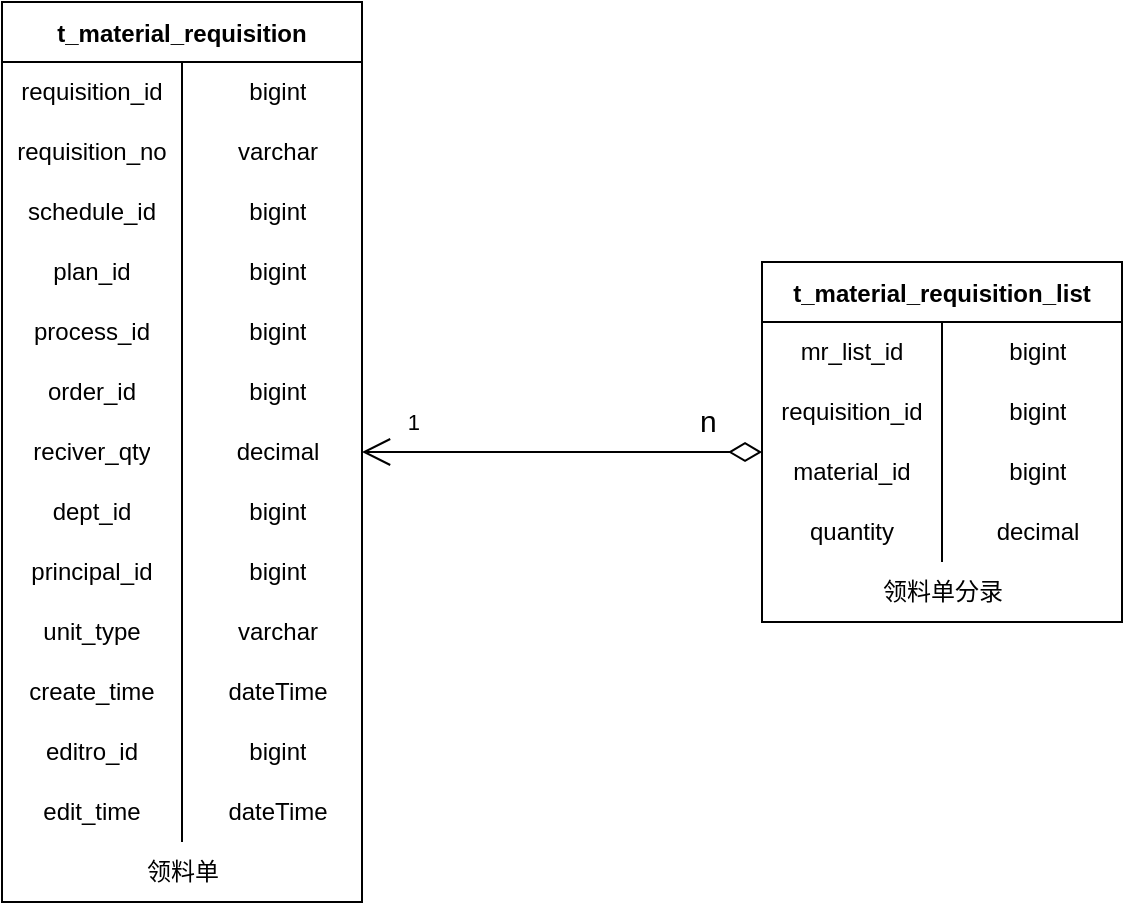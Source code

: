 <mxfile version="20.0.4" type="github">
  <diagram id="xlohX5uGrIqMuey9pC1b" name="第 1 页">
    <mxGraphModel dx="1422" dy="786" grid="1" gridSize="10" guides="1" tooltips="1" connect="1" arrows="1" fold="1" page="1" pageScale="1" pageWidth="1654" pageHeight="2336" math="0" shadow="0">
      <root>
        <mxCell id="0" />
        <mxCell id="1" parent="0" />
        <mxCell id="ZMJ4QWcKe9mKEY3MmXeL-38" value="t_material_requisition" style="shape=table;startSize=30;container=1;collapsible=0;childLayout=tableLayout;fixedRows=1;rowLines=0;fontStyle=1;" vertex="1" parent="1">
          <mxGeometry x="500" y="1350" width="180" height="450" as="geometry" />
        </mxCell>
        <mxCell id="ZMJ4QWcKe9mKEY3MmXeL-39" value="" style="shape=tableRow;horizontal=0;startSize=0;swimlaneHead=0;swimlaneBody=0;top=0;left=0;bottom=0;right=0;collapsible=0;dropTarget=0;fillColor=none;points=[[0,0.5],[1,0.5]];portConstraint=eastwest;align=center;" vertex="1" parent="ZMJ4QWcKe9mKEY3MmXeL-38">
          <mxGeometry y="30" width="180" height="30" as="geometry" />
        </mxCell>
        <mxCell id="ZMJ4QWcKe9mKEY3MmXeL-40" value="requisition_id" style="shape=partialRectangle;html=1;whiteSpace=wrap;connectable=0;fillColor=none;top=0;left=0;bottom=0;right=0;overflow=hidden;pointerEvents=1;" vertex="1" parent="ZMJ4QWcKe9mKEY3MmXeL-39">
          <mxGeometry width="90" height="30" as="geometry">
            <mxRectangle width="90" height="30" as="alternateBounds" />
          </mxGeometry>
        </mxCell>
        <mxCell id="ZMJ4QWcKe9mKEY3MmXeL-41" value="bigint" style="shape=partialRectangle;html=1;whiteSpace=wrap;connectable=0;fillColor=none;top=0;left=0;bottom=0;right=0;align=center;spacingLeft=6;overflow=hidden;" vertex="1" parent="ZMJ4QWcKe9mKEY3MmXeL-39">
          <mxGeometry x="90" width="90" height="30" as="geometry">
            <mxRectangle width="90" height="30" as="alternateBounds" />
          </mxGeometry>
        </mxCell>
        <mxCell id="ZMJ4QWcKe9mKEY3MmXeL-42" value="" style="shape=tableRow;horizontal=0;startSize=0;swimlaneHead=0;swimlaneBody=0;top=0;left=0;bottom=0;right=0;collapsible=0;dropTarget=0;fillColor=none;points=[[0,0.5],[1,0.5]];portConstraint=eastwest;" vertex="1" parent="ZMJ4QWcKe9mKEY3MmXeL-38">
          <mxGeometry y="60" width="180" height="30" as="geometry" />
        </mxCell>
        <mxCell id="ZMJ4QWcKe9mKEY3MmXeL-43" value="requisition_no" style="shape=partialRectangle;html=1;whiteSpace=wrap;connectable=0;fillColor=none;top=0;left=0;bottom=0;right=0;overflow=hidden;" vertex="1" parent="ZMJ4QWcKe9mKEY3MmXeL-42">
          <mxGeometry width="90" height="30" as="geometry">
            <mxRectangle width="90" height="30" as="alternateBounds" />
          </mxGeometry>
        </mxCell>
        <mxCell id="ZMJ4QWcKe9mKEY3MmXeL-44" value="varchar" style="shape=partialRectangle;html=1;whiteSpace=wrap;connectable=0;fillColor=none;top=0;left=0;bottom=0;right=0;align=center;spacingLeft=6;overflow=hidden;" vertex="1" parent="ZMJ4QWcKe9mKEY3MmXeL-42">
          <mxGeometry x="90" width="90" height="30" as="geometry">
            <mxRectangle width="90" height="30" as="alternateBounds" />
          </mxGeometry>
        </mxCell>
        <mxCell id="ZMJ4QWcKe9mKEY3MmXeL-45" value="" style="shape=tableRow;horizontal=0;startSize=0;swimlaneHead=0;swimlaneBody=0;top=0;left=0;bottom=0;right=0;collapsible=0;dropTarget=0;fillColor=none;points=[[0,0.5],[1,0.5]];portConstraint=eastwest;" vertex="1" parent="ZMJ4QWcKe9mKEY3MmXeL-38">
          <mxGeometry y="90" width="180" height="30" as="geometry" />
        </mxCell>
        <mxCell id="ZMJ4QWcKe9mKEY3MmXeL-46" value="schedule_id" style="shape=partialRectangle;html=1;whiteSpace=wrap;connectable=0;fillColor=none;top=0;left=0;bottom=0;right=0;overflow=hidden;" vertex="1" parent="ZMJ4QWcKe9mKEY3MmXeL-45">
          <mxGeometry width="90" height="30" as="geometry">
            <mxRectangle width="90" height="30" as="alternateBounds" />
          </mxGeometry>
        </mxCell>
        <mxCell id="ZMJ4QWcKe9mKEY3MmXeL-47" value="bigint" style="shape=partialRectangle;html=1;whiteSpace=wrap;connectable=0;fillColor=none;top=0;left=0;bottom=0;right=0;align=center;spacingLeft=6;overflow=hidden;" vertex="1" parent="ZMJ4QWcKe9mKEY3MmXeL-45">
          <mxGeometry x="90" width="90" height="30" as="geometry">
            <mxRectangle width="90" height="30" as="alternateBounds" />
          </mxGeometry>
        </mxCell>
        <mxCell id="ZMJ4QWcKe9mKEY3MmXeL-48" style="shape=tableRow;horizontal=0;startSize=0;swimlaneHead=0;swimlaneBody=0;top=0;left=0;bottom=0;right=0;collapsible=0;dropTarget=0;fillColor=none;points=[[0,0.5],[1,0.5]];portConstraint=eastwest;" vertex="1" parent="ZMJ4QWcKe9mKEY3MmXeL-38">
          <mxGeometry y="120" width="180" height="30" as="geometry" />
        </mxCell>
        <mxCell id="ZMJ4QWcKe9mKEY3MmXeL-49" value="plan_id" style="shape=partialRectangle;html=1;whiteSpace=wrap;connectable=0;fillColor=none;top=0;left=0;bottom=0;right=0;overflow=hidden;" vertex="1" parent="ZMJ4QWcKe9mKEY3MmXeL-48">
          <mxGeometry width="90" height="30" as="geometry">
            <mxRectangle width="90" height="30" as="alternateBounds" />
          </mxGeometry>
        </mxCell>
        <mxCell id="ZMJ4QWcKe9mKEY3MmXeL-50" value="bigint" style="shape=partialRectangle;html=1;whiteSpace=wrap;connectable=0;fillColor=none;top=0;left=0;bottom=0;right=0;align=center;spacingLeft=6;overflow=hidden;" vertex="1" parent="ZMJ4QWcKe9mKEY3MmXeL-48">
          <mxGeometry x="90" width="90" height="30" as="geometry">
            <mxRectangle width="90" height="30" as="alternateBounds" />
          </mxGeometry>
        </mxCell>
        <mxCell id="ZMJ4QWcKe9mKEY3MmXeL-51" style="shape=tableRow;horizontal=0;startSize=0;swimlaneHead=0;swimlaneBody=0;top=0;left=0;bottom=0;right=0;collapsible=0;dropTarget=0;fillColor=none;points=[[0,0.5],[1,0.5]];portConstraint=eastwest;" vertex="1" parent="ZMJ4QWcKe9mKEY3MmXeL-38">
          <mxGeometry y="150" width="180" height="30" as="geometry" />
        </mxCell>
        <mxCell id="ZMJ4QWcKe9mKEY3MmXeL-52" value="process_id" style="shape=partialRectangle;html=1;whiteSpace=wrap;connectable=0;fillColor=none;top=0;left=0;bottom=0;right=0;overflow=hidden;" vertex="1" parent="ZMJ4QWcKe9mKEY3MmXeL-51">
          <mxGeometry width="90" height="30" as="geometry">
            <mxRectangle width="90" height="30" as="alternateBounds" />
          </mxGeometry>
        </mxCell>
        <mxCell id="ZMJ4QWcKe9mKEY3MmXeL-53" value="bigint" style="shape=partialRectangle;html=1;whiteSpace=wrap;connectable=0;fillColor=none;top=0;left=0;bottom=0;right=0;align=center;spacingLeft=6;overflow=hidden;" vertex="1" parent="ZMJ4QWcKe9mKEY3MmXeL-51">
          <mxGeometry x="90" width="90" height="30" as="geometry">
            <mxRectangle width="90" height="30" as="alternateBounds" />
          </mxGeometry>
        </mxCell>
        <mxCell id="ZMJ4QWcKe9mKEY3MmXeL-54" style="shape=tableRow;horizontal=0;startSize=0;swimlaneHead=0;swimlaneBody=0;top=0;left=0;bottom=0;right=0;collapsible=0;dropTarget=0;fillColor=none;points=[[0,0.5],[1,0.5]];portConstraint=eastwest;" vertex="1" parent="ZMJ4QWcKe9mKEY3MmXeL-38">
          <mxGeometry y="180" width="180" height="30" as="geometry" />
        </mxCell>
        <mxCell id="ZMJ4QWcKe9mKEY3MmXeL-55" value="order_id" style="shape=partialRectangle;html=1;whiteSpace=wrap;connectable=0;fillColor=none;top=0;left=0;bottom=0;right=0;overflow=hidden;" vertex="1" parent="ZMJ4QWcKe9mKEY3MmXeL-54">
          <mxGeometry width="90" height="30" as="geometry">
            <mxRectangle width="90" height="30" as="alternateBounds" />
          </mxGeometry>
        </mxCell>
        <mxCell id="ZMJ4QWcKe9mKEY3MmXeL-56" value="bigint" style="shape=partialRectangle;html=1;whiteSpace=wrap;connectable=0;fillColor=none;top=0;left=0;bottom=0;right=0;align=center;spacingLeft=6;overflow=hidden;" vertex="1" parent="ZMJ4QWcKe9mKEY3MmXeL-54">
          <mxGeometry x="90" width="90" height="30" as="geometry">
            <mxRectangle width="90" height="30" as="alternateBounds" />
          </mxGeometry>
        </mxCell>
        <mxCell id="ZMJ4QWcKe9mKEY3MmXeL-57" style="shape=tableRow;horizontal=0;startSize=0;swimlaneHead=0;swimlaneBody=0;top=0;left=0;bottom=0;right=0;collapsible=0;dropTarget=0;fillColor=none;points=[[0,0.5],[1,0.5]];portConstraint=eastwest;" vertex="1" parent="ZMJ4QWcKe9mKEY3MmXeL-38">
          <mxGeometry y="210" width="180" height="30" as="geometry" />
        </mxCell>
        <mxCell id="ZMJ4QWcKe9mKEY3MmXeL-58" value="reciver_qty" style="shape=partialRectangle;html=1;whiteSpace=wrap;connectable=0;fillColor=none;top=0;left=0;bottom=0;right=0;overflow=hidden;" vertex="1" parent="ZMJ4QWcKe9mKEY3MmXeL-57">
          <mxGeometry width="90" height="30" as="geometry">
            <mxRectangle width="90" height="30" as="alternateBounds" />
          </mxGeometry>
        </mxCell>
        <mxCell id="ZMJ4QWcKe9mKEY3MmXeL-59" value="decimal" style="shape=partialRectangle;html=1;whiteSpace=wrap;connectable=0;fillColor=none;top=0;left=0;bottom=0;right=0;align=center;spacingLeft=6;overflow=hidden;" vertex="1" parent="ZMJ4QWcKe9mKEY3MmXeL-57">
          <mxGeometry x="90" width="90" height="30" as="geometry">
            <mxRectangle width="90" height="30" as="alternateBounds" />
          </mxGeometry>
        </mxCell>
        <mxCell id="ZMJ4QWcKe9mKEY3MmXeL-60" style="shape=tableRow;horizontal=0;startSize=0;swimlaneHead=0;swimlaneBody=0;top=0;left=0;bottom=0;right=0;collapsible=0;dropTarget=0;fillColor=none;points=[[0,0.5],[1,0.5]];portConstraint=eastwest;" vertex="1" parent="ZMJ4QWcKe9mKEY3MmXeL-38">
          <mxGeometry y="240" width="180" height="30" as="geometry" />
        </mxCell>
        <mxCell id="ZMJ4QWcKe9mKEY3MmXeL-61" value="dept_id" style="shape=partialRectangle;html=1;whiteSpace=wrap;connectable=0;fillColor=none;top=0;left=0;bottom=0;right=0;overflow=hidden;" vertex="1" parent="ZMJ4QWcKe9mKEY3MmXeL-60">
          <mxGeometry width="90" height="30" as="geometry">
            <mxRectangle width="90" height="30" as="alternateBounds" />
          </mxGeometry>
        </mxCell>
        <mxCell id="ZMJ4QWcKe9mKEY3MmXeL-62" value="bigint" style="shape=partialRectangle;html=1;whiteSpace=wrap;connectable=0;fillColor=none;top=0;left=0;bottom=0;right=0;align=center;spacingLeft=6;overflow=hidden;" vertex="1" parent="ZMJ4QWcKe9mKEY3MmXeL-60">
          <mxGeometry x="90" width="90" height="30" as="geometry">
            <mxRectangle width="90" height="30" as="alternateBounds" />
          </mxGeometry>
        </mxCell>
        <mxCell id="ZMJ4QWcKe9mKEY3MmXeL-63" style="shape=tableRow;horizontal=0;startSize=0;swimlaneHead=0;swimlaneBody=0;top=0;left=0;bottom=0;right=0;collapsible=0;dropTarget=0;fillColor=none;points=[[0,0.5],[1,0.5]];portConstraint=eastwest;" vertex="1" parent="ZMJ4QWcKe9mKEY3MmXeL-38">
          <mxGeometry y="270" width="180" height="30" as="geometry" />
        </mxCell>
        <mxCell id="ZMJ4QWcKe9mKEY3MmXeL-64" value="principal_id" style="shape=partialRectangle;html=1;whiteSpace=wrap;connectable=0;fillColor=none;top=0;left=0;bottom=0;right=0;overflow=hidden;" vertex="1" parent="ZMJ4QWcKe9mKEY3MmXeL-63">
          <mxGeometry width="90" height="30" as="geometry">
            <mxRectangle width="90" height="30" as="alternateBounds" />
          </mxGeometry>
        </mxCell>
        <mxCell id="ZMJ4QWcKe9mKEY3MmXeL-65" value="bigint" style="shape=partialRectangle;html=1;whiteSpace=wrap;connectable=0;fillColor=none;top=0;left=0;bottom=0;right=0;align=center;spacingLeft=6;overflow=hidden;" vertex="1" parent="ZMJ4QWcKe9mKEY3MmXeL-63">
          <mxGeometry x="90" width="90" height="30" as="geometry">
            <mxRectangle width="90" height="30" as="alternateBounds" />
          </mxGeometry>
        </mxCell>
        <mxCell id="ZMJ4QWcKe9mKEY3MmXeL-66" style="shape=tableRow;horizontal=0;startSize=0;swimlaneHead=0;swimlaneBody=0;top=0;left=0;bottom=0;right=0;collapsible=0;dropTarget=0;fillColor=none;points=[[0,0.5],[1,0.5]];portConstraint=eastwest;" vertex="1" parent="ZMJ4QWcKe9mKEY3MmXeL-38">
          <mxGeometry y="300" width="180" height="30" as="geometry" />
        </mxCell>
        <mxCell id="ZMJ4QWcKe9mKEY3MmXeL-67" value="unit_type" style="shape=partialRectangle;html=1;whiteSpace=wrap;connectable=0;fillColor=none;top=0;left=0;bottom=0;right=0;overflow=hidden;" vertex="1" parent="ZMJ4QWcKe9mKEY3MmXeL-66">
          <mxGeometry width="90" height="30" as="geometry">
            <mxRectangle width="90" height="30" as="alternateBounds" />
          </mxGeometry>
        </mxCell>
        <mxCell id="ZMJ4QWcKe9mKEY3MmXeL-68" value="varchar" style="shape=partialRectangle;html=1;whiteSpace=wrap;connectable=0;fillColor=none;top=0;left=0;bottom=0;right=0;align=center;spacingLeft=6;overflow=hidden;" vertex="1" parent="ZMJ4QWcKe9mKEY3MmXeL-66">
          <mxGeometry x="90" width="90" height="30" as="geometry">
            <mxRectangle width="90" height="30" as="alternateBounds" />
          </mxGeometry>
        </mxCell>
        <mxCell id="ZMJ4QWcKe9mKEY3MmXeL-69" style="shape=tableRow;horizontal=0;startSize=0;swimlaneHead=0;swimlaneBody=0;top=0;left=0;bottom=0;right=0;collapsible=0;dropTarget=0;fillColor=none;points=[[0,0.5],[1,0.5]];portConstraint=eastwest;" vertex="1" parent="ZMJ4QWcKe9mKEY3MmXeL-38">
          <mxGeometry y="330" width="180" height="30" as="geometry" />
        </mxCell>
        <mxCell id="ZMJ4QWcKe9mKEY3MmXeL-70" value="create_time" style="shape=partialRectangle;html=1;whiteSpace=wrap;connectable=0;fillColor=none;top=0;left=0;bottom=0;right=0;overflow=hidden;" vertex="1" parent="ZMJ4QWcKe9mKEY3MmXeL-69">
          <mxGeometry width="90" height="30" as="geometry">
            <mxRectangle width="90" height="30" as="alternateBounds" />
          </mxGeometry>
        </mxCell>
        <mxCell id="ZMJ4QWcKe9mKEY3MmXeL-71" value="dateTime" style="shape=partialRectangle;html=1;whiteSpace=wrap;connectable=0;fillColor=none;top=0;left=0;bottom=0;right=0;align=center;spacingLeft=6;overflow=hidden;" vertex="1" parent="ZMJ4QWcKe9mKEY3MmXeL-69">
          <mxGeometry x="90" width="90" height="30" as="geometry">
            <mxRectangle width="90" height="30" as="alternateBounds" />
          </mxGeometry>
        </mxCell>
        <mxCell id="ZMJ4QWcKe9mKEY3MmXeL-72" style="shape=tableRow;horizontal=0;startSize=0;swimlaneHead=0;swimlaneBody=0;top=0;left=0;bottom=0;right=0;collapsible=0;dropTarget=0;fillColor=none;points=[[0,0.5],[1,0.5]];portConstraint=eastwest;" vertex="1" parent="ZMJ4QWcKe9mKEY3MmXeL-38">
          <mxGeometry y="360" width="180" height="30" as="geometry" />
        </mxCell>
        <mxCell id="ZMJ4QWcKe9mKEY3MmXeL-73" value="editro_id" style="shape=partialRectangle;html=1;whiteSpace=wrap;connectable=0;fillColor=none;top=0;left=0;bottom=0;right=0;overflow=hidden;" vertex="1" parent="ZMJ4QWcKe9mKEY3MmXeL-72">
          <mxGeometry width="90" height="30" as="geometry">
            <mxRectangle width="90" height="30" as="alternateBounds" />
          </mxGeometry>
        </mxCell>
        <mxCell id="ZMJ4QWcKe9mKEY3MmXeL-74" value="bigint" style="shape=partialRectangle;html=1;whiteSpace=wrap;connectable=0;fillColor=none;top=0;left=0;bottom=0;right=0;align=center;spacingLeft=6;overflow=hidden;" vertex="1" parent="ZMJ4QWcKe9mKEY3MmXeL-72">
          <mxGeometry x="90" width="90" height="30" as="geometry">
            <mxRectangle width="90" height="30" as="alternateBounds" />
          </mxGeometry>
        </mxCell>
        <mxCell id="ZMJ4QWcKe9mKEY3MmXeL-75" style="shape=tableRow;horizontal=0;startSize=0;swimlaneHead=0;swimlaneBody=0;top=0;left=0;bottom=0;right=0;collapsible=0;dropTarget=0;fillColor=none;points=[[0,0.5],[1,0.5]];portConstraint=eastwest;" vertex="1" parent="ZMJ4QWcKe9mKEY3MmXeL-38">
          <mxGeometry y="390" width="180" height="30" as="geometry" />
        </mxCell>
        <mxCell id="ZMJ4QWcKe9mKEY3MmXeL-76" value="edit_time" style="shape=partialRectangle;html=1;whiteSpace=wrap;connectable=0;fillColor=none;top=0;left=0;bottom=0;right=0;overflow=hidden;" vertex="1" parent="ZMJ4QWcKe9mKEY3MmXeL-75">
          <mxGeometry width="90" height="30" as="geometry">
            <mxRectangle width="90" height="30" as="alternateBounds" />
          </mxGeometry>
        </mxCell>
        <mxCell id="ZMJ4QWcKe9mKEY3MmXeL-77" value="dateTime" style="shape=partialRectangle;html=1;whiteSpace=wrap;connectable=0;fillColor=none;top=0;left=0;bottom=0;right=0;align=center;spacingLeft=6;overflow=hidden;" vertex="1" parent="ZMJ4QWcKe9mKEY3MmXeL-75">
          <mxGeometry x="90" width="90" height="30" as="geometry">
            <mxRectangle width="90" height="30" as="alternateBounds" />
          </mxGeometry>
        </mxCell>
        <mxCell id="ZMJ4QWcKe9mKEY3MmXeL-78" value="领料单" style="text;html=1;align=center;verticalAlign=middle;resizable=0;points=[];autosize=1;strokeColor=none;fillColor=none;" vertex="1" parent="1">
          <mxGeometry x="560" y="1770" width="60" height="30" as="geometry" />
        </mxCell>
        <mxCell id="ZMJ4QWcKe9mKEY3MmXeL-79" value="t_material_requisition_list" style="shape=table;startSize=30;container=1;collapsible=0;childLayout=tableLayout;fixedRows=1;rowLines=0;fontStyle=1;" vertex="1" parent="1">
          <mxGeometry x="880" y="1480" width="180" height="180" as="geometry" />
        </mxCell>
        <mxCell id="ZMJ4QWcKe9mKEY3MmXeL-80" value="" style="shape=tableRow;horizontal=0;startSize=0;swimlaneHead=0;swimlaneBody=0;top=0;left=0;bottom=0;right=0;collapsible=0;dropTarget=0;fillColor=none;points=[[0,0.5],[1,0.5]];portConstraint=eastwest;" vertex="1" parent="ZMJ4QWcKe9mKEY3MmXeL-79">
          <mxGeometry y="30" width="180" height="30" as="geometry" />
        </mxCell>
        <mxCell id="ZMJ4QWcKe9mKEY3MmXeL-81" value="mr_list_id" style="shape=partialRectangle;html=1;whiteSpace=wrap;connectable=0;fillColor=none;top=0;left=0;bottom=0;right=0;overflow=hidden;pointerEvents=1;" vertex="1" parent="ZMJ4QWcKe9mKEY3MmXeL-80">
          <mxGeometry width="90" height="30" as="geometry">
            <mxRectangle width="90" height="30" as="alternateBounds" />
          </mxGeometry>
        </mxCell>
        <mxCell id="ZMJ4QWcKe9mKEY3MmXeL-82" value="bigint" style="shape=partialRectangle;html=1;whiteSpace=wrap;connectable=0;fillColor=none;top=0;left=0;bottom=0;right=0;align=center;spacingLeft=6;overflow=hidden;" vertex="1" parent="ZMJ4QWcKe9mKEY3MmXeL-80">
          <mxGeometry x="90" width="90" height="30" as="geometry">
            <mxRectangle width="90" height="30" as="alternateBounds" />
          </mxGeometry>
        </mxCell>
        <mxCell id="ZMJ4QWcKe9mKEY3MmXeL-83" value="" style="shape=tableRow;horizontal=0;startSize=0;swimlaneHead=0;swimlaneBody=0;top=0;left=0;bottom=0;right=0;collapsible=0;dropTarget=0;fillColor=none;points=[[0,0.5],[1,0.5]];portConstraint=eastwest;" vertex="1" parent="ZMJ4QWcKe9mKEY3MmXeL-79">
          <mxGeometry y="60" width="180" height="30" as="geometry" />
        </mxCell>
        <mxCell id="ZMJ4QWcKe9mKEY3MmXeL-84" value="requisition_id" style="shape=partialRectangle;html=1;whiteSpace=wrap;connectable=0;fillColor=none;top=0;left=0;bottom=0;right=0;overflow=hidden;" vertex="1" parent="ZMJ4QWcKe9mKEY3MmXeL-83">
          <mxGeometry width="90" height="30" as="geometry">
            <mxRectangle width="90" height="30" as="alternateBounds" />
          </mxGeometry>
        </mxCell>
        <mxCell id="ZMJ4QWcKe9mKEY3MmXeL-85" value="bigint" style="shape=partialRectangle;html=1;whiteSpace=wrap;connectable=0;fillColor=none;top=0;left=0;bottom=0;right=0;align=center;spacingLeft=6;overflow=hidden;" vertex="1" parent="ZMJ4QWcKe9mKEY3MmXeL-83">
          <mxGeometry x="90" width="90" height="30" as="geometry">
            <mxRectangle width="90" height="30" as="alternateBounds" />
          </mxGeometry>
        </mxCell>
        <mxCell id="ZMJ4QWcKe9mKEY3MmXeL-86" value="" style="shape=tableRow;horizontal=0;startSize=0;swimlaneHead=0;swimlaneBody=0;top=0;left=0;bottom=0;right=0;collapsible=0;dropTarget=0;fillColor=none;points=[[0,0.5],[1,0.5]];portConstraint=eastwest;" vertex="1" parent="ZMJ4QWcKe9mKEY3MmXeL-79">
          <mxGeometry y="90" width="180" height="30" as="geometry" />
        </mxCell>
        <mxCell id="ZMJ4QWcKe9mKEY3MmXeL-87" value="material_id" style="shape=partialRectangle;html=1;whiteSpace=wrap;connectable=0;fillColor=none;top=0;left=0;bottom=0;right=0;overflow=hidden;" vertex="1" parent="ZMJ4QWcKe9mKEY3MmXeL-86">
          <mxGeometry width="90" height="30" as="geometry">
            <mxRectangle width="90" height="30" as="alternateBounds" />
          </mxGeometry>
        </mxCell>
        <mxCell id="ZMJ4QWcKe9mKEY3MmXeL-88" value="bigint" style="shape=partialRectangle;html=1;whiteSpace=wrap;connectable=0;fillColor=none;top=0;left=0;bottom=0;right=0;align=center;spacingLeft=6;overflow=hidden;" vertex="1" parent="ZMJ4QWcKe9mKEY3MmXeL-86">
          <mxGeometry x="90" width="90" height="30" as="geometry">
            <mxRectangle width="90" height="30" as="alternateBounds" />
          </mxGeometry>
        </mxCell>
        <mxCell id="ZMJ4QWcKe9mKEY3MmXeL-89" style="shape=tableRow;horizontal=0;startSize=0;swimlaneHead=0;swimlaneBody=0;top=0;left=0;bottom=0;right=0;collapsible=0;dropTarget=0;fillColor=none;points=[[0,0.5],[1,0.5]];portConstraint=eastwest;" vertex="1" parent="ZMJ4QWcKe9mKEY3MmXeL-79">
          <mxGeometry y="120" width="180" height="30" as="geometry" />
        </mxCell>
        <mxCell id="ZMJ4QWcKe9mKEY3MmXeL-90" value="quantity" style="shape=partialRectangle;html=1;whiteSpace=wrap;connectable=0;fillColor=none;top=0;left=0;bottom=0;right=0;overflow=hidden;" vertex="1" parent="ZMJ4QWcKe9mKEY3MmXeL-89">
          <mxGeometry width="90" height="30" as="geometry">
            <mxRectangle width="90" height="30" as="alternateBounds" />
          </mxGeometry>
        </mxCell>
        <mxCell id="ZMJ4QWcKe9mKEY3MmXeL-91" value="decimal" style="shape=partialRectangle;html=1;whiteSpace=wrap;connectable=0;fillColor=none;top=0;left=0;bottom=0;right=0;align=center;spacingLeft=6;overflow=hidden;" vertex="1" parent="ZMJ4QWcKe9mKEY3MmXeL-89">
          <mxGeometry x="90" width="90" height="30" as="geometry">
            <mxRectangle width="90" height="30" as="alternateBounds" />
          </mxGeometry>
        </mxCell>
        <mxCell id="ZMJ4QWcKe9mKEY3MmXeL-92" value="领料单分录" style="text;html=1;align=center;verticalAlign=middle;resizable=0;points=[];autosize=1;strokeColor=none;fillColor=none;" vertex="1" parent="1">
          <mxGeometry x="930" y="1630" width="80" height="30" as="geometry" />
        </mxCell>
        <mxCell id="ZMJ4QWcKe9mKEY3MmXeL-93" value="" style="endArrow=open;html=1;endSize=12;startArrow=diamondThin;startSize=14;startFill=0;edgeStyle=orthogonalEdgeStyle;rounded=0;exitX=0;exitY=0.167;exitDx=0;exitDy=0;exitPerimeter=0;entryX=1;entryY=0.5;entryDx=0;entryDy=0;" edge="1" parent="1" source="ZMJ4QWcKe9mKEY3MmXeL-86" target="ZMJ4QWcKe9mKEY3MmXeL-57">
          <mxGeometry relative="1" as="geometry">
            <mxPoint x="720" y="1630" as="sourcePoint" />
            <mxPoint x="880" y="1630" as="targetPoint" />
          </mxGeometry>
        </mxCell>
        <mxCell id="ZMJ4QWcKe9mKEY3MmXeL-94" value="n" style="edgeLabel;resizable=0;html=1;align=left;verticalAlign=top;fontSize=15;" connectable="0" vertex="1" parent="ZMJ4QWcKe9mKEY3MmXeL-93">
          <mxGeometry x="-1" relative="1" as="geometry">
            <mxPoint x="-33" y="-31" as="offset" />
          </mxGeometry>
        </mxCell>
        <mxCell id="ZMJ4QWcKe9mKEY3MmXeL-95" value="1" style="edgeLabel;resizable=0;html=1;align=right;verticalAlign=top;" connectable="0" vertex="1" parent="ZMJ4QWcKe9mKEY3MmXeL-93">
          <mxGeometry x="1" relative="1" as="geometry">
            <mxPoint x="29" y="-28" as="offset" />
          </mxGeometry>
        </mxCell>
      </root>
    </mxGraphModel>
  </diagram>
</mxfile>
